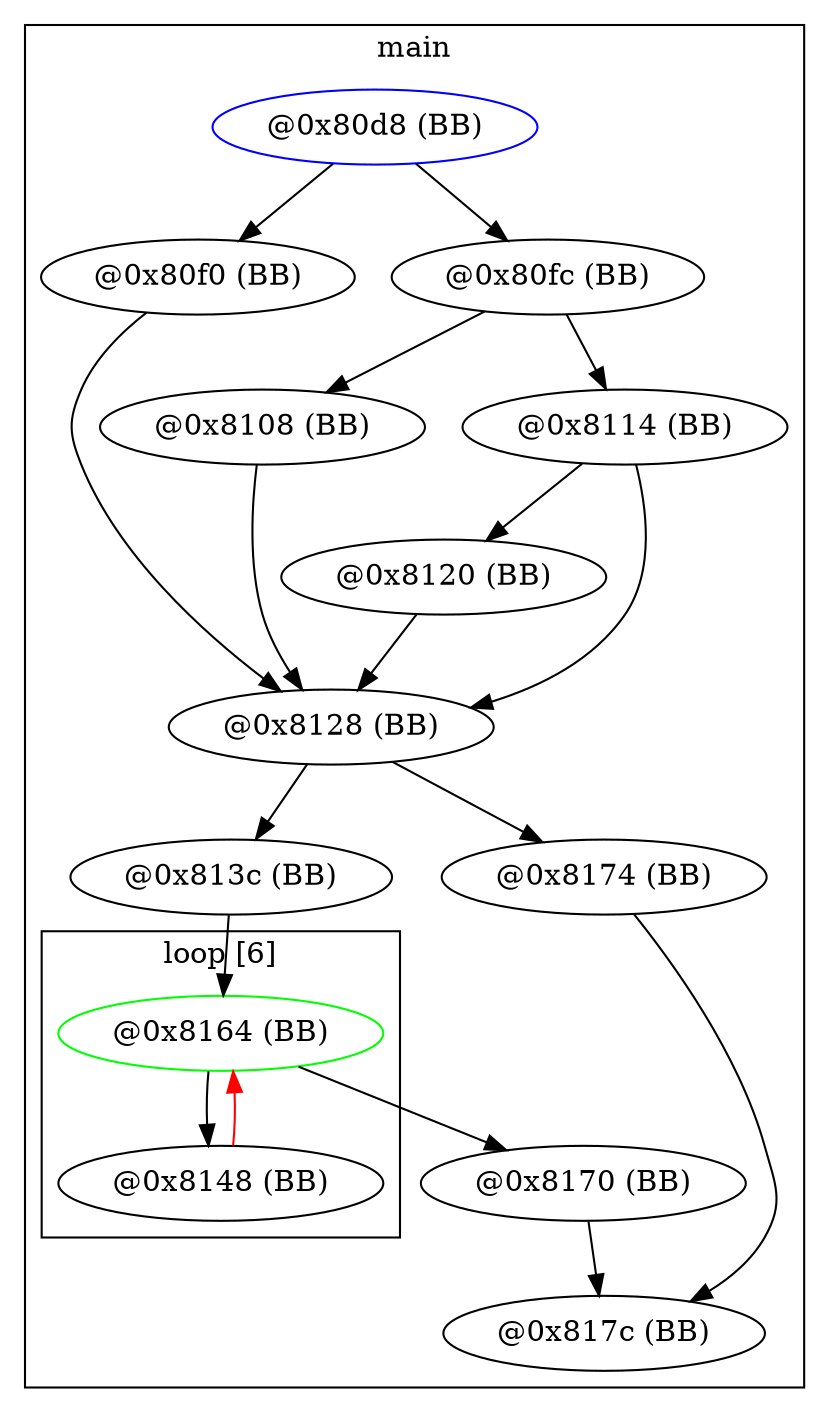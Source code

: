 digraph G {
subgraph cluster_main {
graph [label = "main"];
subgraph cluster_loop0x55d6e38e6ed0 {
graph [label = "loop [6]"];
node0x55d6e39b27d0 [label = "@0x8164 (BB)" ,color="green"];
node0x55d6e39b1400 [label = "@0x8148 (BB)"];
}
node0x55d6e39acc40 [label = "@0x80d8 (BB)" ,color="blue"];
node0x55d6e39ad360 [label = "@0x80f0 (BB)"];
node0x55d6e39ae050 [label = "@0x80fc (BB)"];
node0x55d6e39aef40 [label = "@0x8108 (BB)"];
node0x55d6e39af6e0 [label = "@0x8114 (BB)"];
node0x55d6e39afeb0 [label = "@0x8120 (BB)"];
node0x55d6e39b06d0 [label = "@0x8128 (BB)"];
node0x55d6e39b0ea0 [label = "@0x813c (BB)"];
node0x55d6e39b1400;
node0x55d6e39b27d0;
node0x55d6e39b28b0 [label = "@0x8170 (BB)"];
node0x55d6e39b3a60 [label = "@0x8174 (BB)"];
node0x55d6e39b42a0 [label = "@0x817c (BB)"];
}
node0x55d6e39acc40 -> node0x55d6e39ad360;
node0x55d6e39acc40 -> node0x55d6e39ae050;
node0x55d6e39ad360 -> node0x55d6e39b06d0;
node0x55d6e39ae050 -> node0x55d6e39aef40;
node0x55d6e39ae050 -> node0x55d6e39af6e0;
node0x55d6e39aef40 -> node0x55d6e39b06d0;
node0x55d6e39af6e0 -> node0x55d6e39afeb0;
node0x55d6e39af6e0 -> node0x55d6e39b06d0;
node0x55d6e39afeb0 -> node0x55d6e39b06d0;
node0x55d6e39b06d0 -> node0x55d6e39b0ea0;
node0x55d6e39b06d0 -> node0x55d6e39b3a60;
node0x55d6e39b0ea0 -> node0x55d6e39b27d0;
node0x55d6e39b1400 -> node0x55d6e39b27d0[color="red"];
node0x55d6e39b27d0 -> node0x55d6e39b1400;
node0x55d6e39b27d0 -> node0x55d6e39b28b0;
node0x55d6e39b28b0 -> node0x55d6e39b42a0;
node0x55d6e39b3a60 -> node0x55d6e39b42a0;
}

